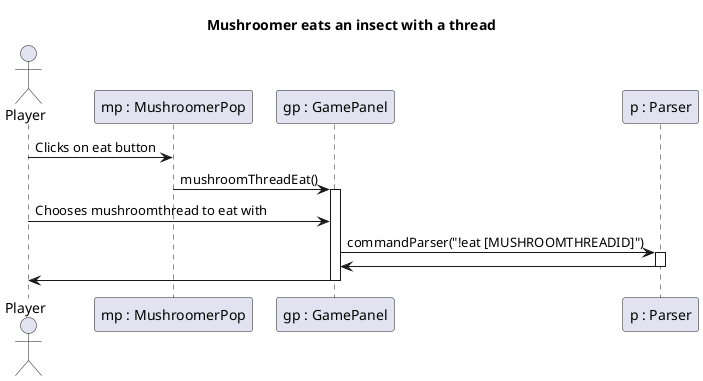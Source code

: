 @startuml MushroomThreadEat

title Mushroomer eats an insect with a thread

actor Player
participant "mp : MushroomerPop" as MP
participant "gp : GamePanel" as GP
participant "p : Parser" as P

'activate Controller
Player -> MP: Clicks on eat button

MP -> GP: mushroomThreadEat()
activate GP
Player -> GP: Chooses mushroomthread to eat with
GP -> P: commandParser("!eat [MUSHROOMTHREADID]")
activate P
P -> GP
deactivate P
GP -> Player
deactivate GP

@enduml